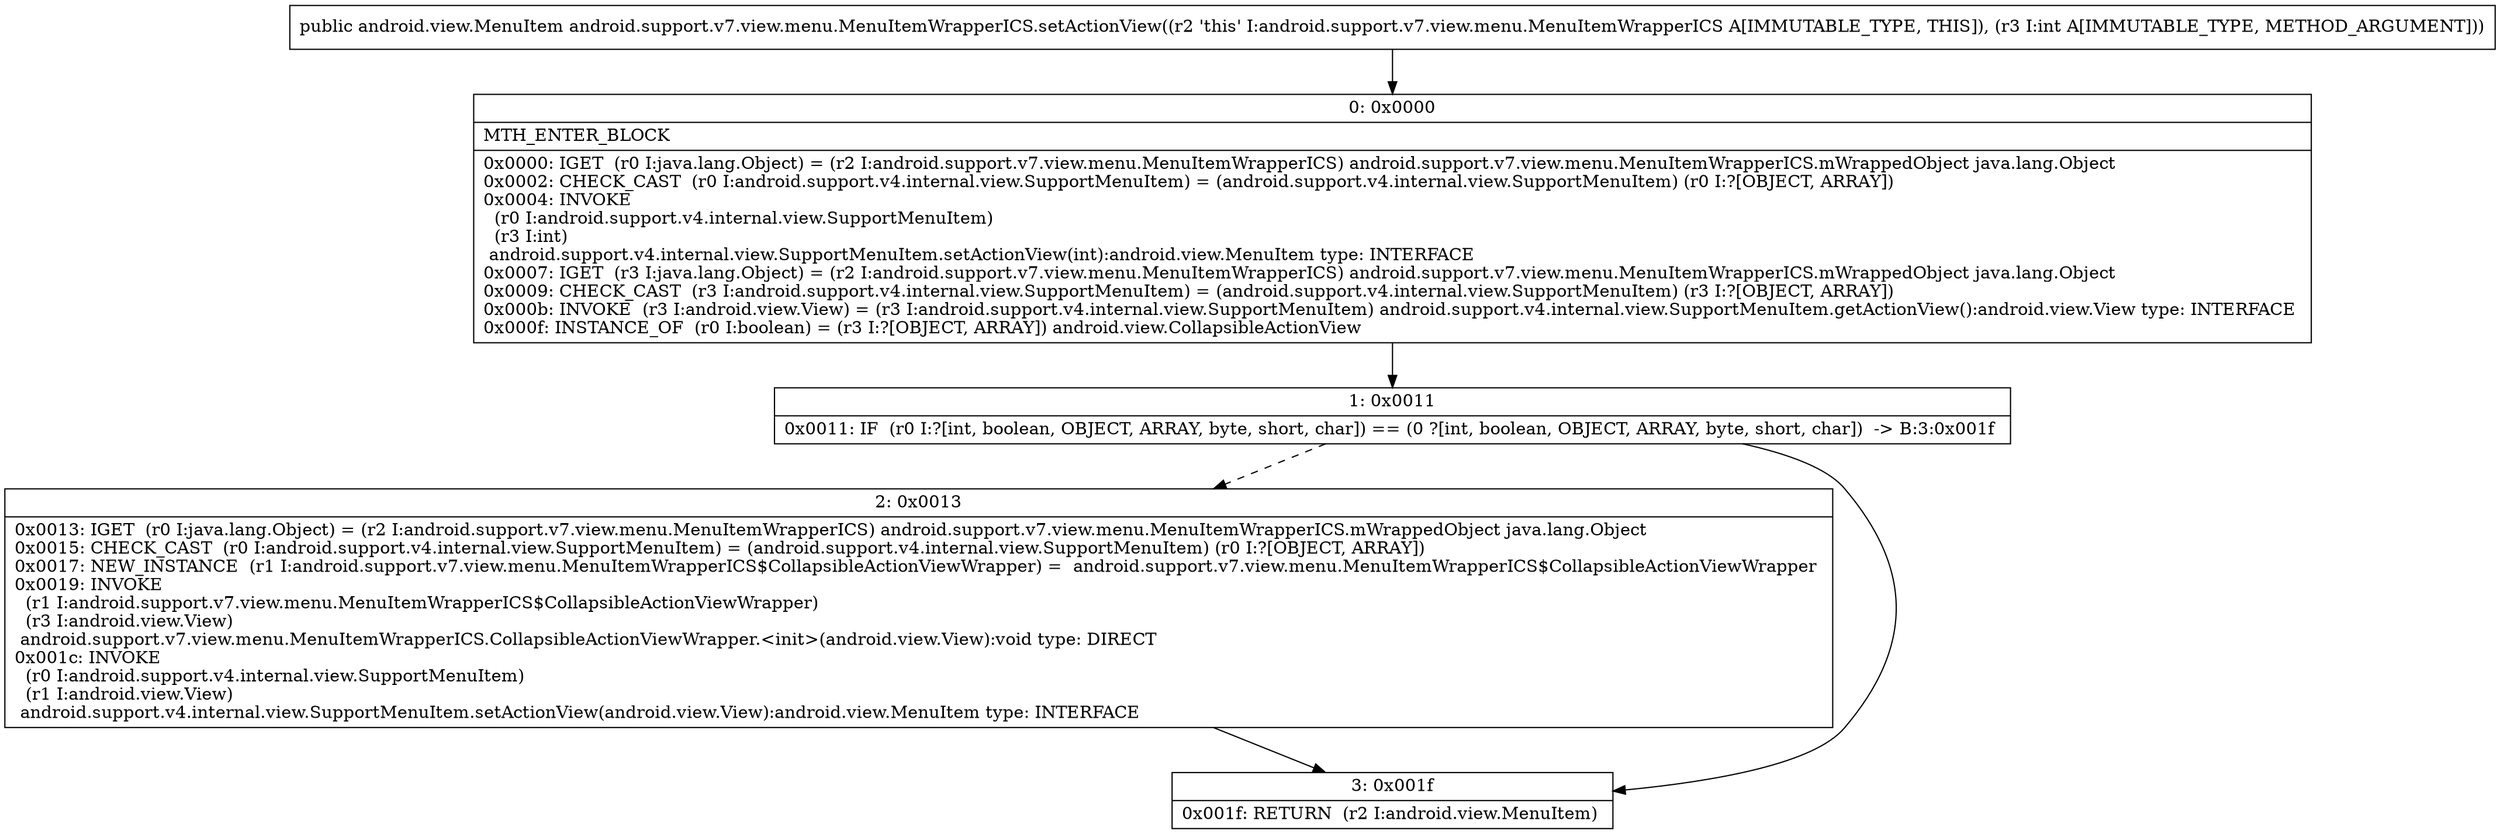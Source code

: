 digraph "CFG forandroid.support.v7.view.menu.MenuItemWrapperICS.setActionView(I)Landroid\/view\/MenuItem;" {
Node_0 [shape=record,label="{0\:\ 0x0000|MTH_ENTER_BLOCK\l|0x0000: IGET  (r0 I:java.lang.Object) = (r2 I:android.support.v7.view.menu.MenuItemWrapperICS) android.support.v7.view.menu.MenuItemWrapperICS.mWrappedObject java.lang.Object \l0x0002: CHECK_CAST  (r0 I:android.support.v4.internal.view.SupportMenuItem) = (android.support.v4.internal.view.SupportMenuItem) (r0 I:?[OBJECT, ARRAY]) \l0x0004: INVOKE  \l  (r0 I:android.support.v4.internal.view.SupportMenuItem)\l  (r3 I:int)\l android.support.v4.internal.view.SupportMenuItem.setActionView(int):android.view.MenuItem type: INTERFACE \l0x0007: IGET  (r3 I:java.lang.Object) = (r2 I:android.support.v7.view.menu.MenuItemWrapperICS) android.support.v7.view.menu.MenuItemWrapperICS.mWrappedObject java.lang.Object \l0x0009: CHECK_CAST  (r3 I:android.support.v4.internal.view.SupportMenuItem) = (android.support.v4.internal.view.SupportMenuItem) (r3 I:?[OBJECT, ARRAY]) \l0x000b: INVOKE  (r3 I:android.view.View) = (r3 I:android.support.v4.internal.view.SupportMenuItem) android.support.v4.internal.view.SupportMenuItem.getActionView():android.view.View type: INTERFACE \l0x000f: INSTANCE_OF  (r0 I:boolean) = (r3 I:?[OBJECT, ARRAY]) android.view.CollapsibleActionView \l}"];
Node_1 [shape=record,label="{1\:\ 0x0011|0x0011: IF  (r0 I:?[int, boolean, OBJECT, ARRAY, byte, short, char]) == (0 ?[int, boolean, OBJECT, ARRAY, byte, short, char])  \-\> B:3:0x001f \l}"];
Node_2 [shape=record,label="{2\:\ 0x0013|0x0013: IGET  (r0 I:java.lang.Object) = (r2 I:android.support.v7.view.menu.MenuItemWrapperICS) android.support.v7.view.menu.MenuItemWrapperICS.mWrappedObject java.lang.Object \l0x0015: CHECK_CAST  (r0 I:android.support.v4.internal.view.SupportMenuItem) = (android.support.v4.internal.view.SupportMenuItem) (r0 I:?[OBJECT, ARRAY]) \l0x0017: NEW_INSTANCE  (r1 I:android.support.v7.view.menu.MenuItemWrapperICS$CollapsibleActionViewWrapper) =  android.support.v7.view.menu.MenuItemWrapperICS$CollapsibleActionViewWrapper \l0x0019: INVOKE  \l  (r1 I:android.support.v7.view.menu.MenuItemWrapperICS$CollapsibleActionViewWrapper)\l  (r3 I:android.view.View)\l android.support.v7.view.menu.MenuItemWrapperICS.CollapsibleActionViewWrapper.\<init\>(android.view.View):void type: DIRECT \l0x001c: INVOKE  \l  (r0 I:android.support.v4.internal.view.SupportMenuItem)\l  (r1 I:android.view.View)\l android.support.v4.internal.view.SupportMenuItem.setActionView(android.view.View):android.view.MenuItem type: INTERFACE \l}"];
Node_3 [shape=record,label="{3\:\ 0x001f|0x001f: RETURN  (r2 I:android.view.MenuItem) \l}"];
MethodNode[shape=record,label="{public android.view.MenuItem android.support.v7.view.menu.MenuItemWrapperICS.setActionView((r2 'this' I:android.support.v7.view.menu.MenuItemWrapperICS A[IMMUTABLE_TYPE, THIS]), (r3 I:int A[IMMUTABLE_TYPE, METHOD_ARGUMENT])) }"];
MethodNode -> Node_0;
Node_0 -> Node_1;
Node_1 -> Node_2[style=dashed];
Node_1 -> Node_3;
Node_2 -> Node_3;
}

